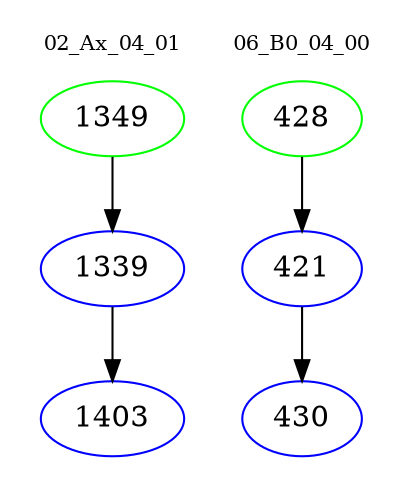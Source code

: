 digraph{
subgraph cluster_0 {
color = white
label = "02_Ax_04_01";
fontsize=10;
T0_1349 [label="1349", color="green"]
T0_1349 -> T0_1339 [color="black"]
T0_1339 [label="1339", color="blue"]
T0_1339 -> T0_1403 [color="black"]
T0_1403 [label="1403", color="blue"]
}
subgraph cluster_1 {
color = white
label = "06_B0_04_00";
fontsize=10;
T1_428 [label="428", color="green"]
T1_428 -> T1_421 [color="black"]
T1_421 [label="421", color="blue"]
T1_421 -> T1_430 [color="black"]
T1_430 [label="430", color="blue"]
}
}
